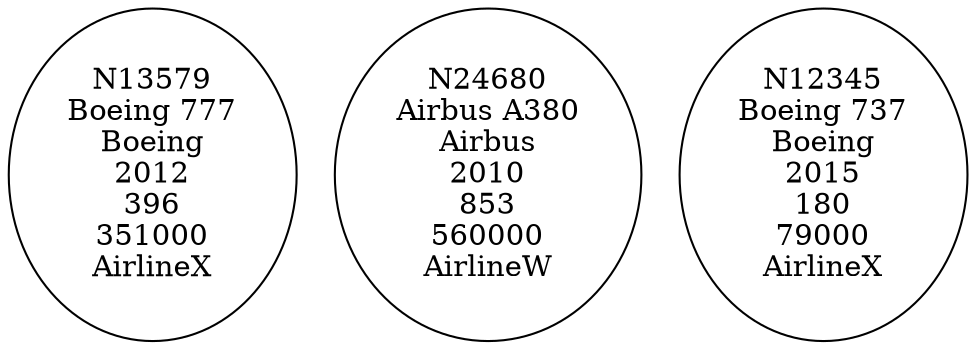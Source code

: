 digraph AvionesMantenimiento {
    N13579 [label="N13579\nBoeing 777\nBoeing\n2012\n396\n351000\nAirlineX"];
    N24680 [label="N24680\nAirbus A380\nAirbus\n2010\n853\n560000\nAirlineW"];
    N12345 [label="N12345\nBoeing 737\nBoeing\n2015\n180\n79000\nAirlineX"];
}
